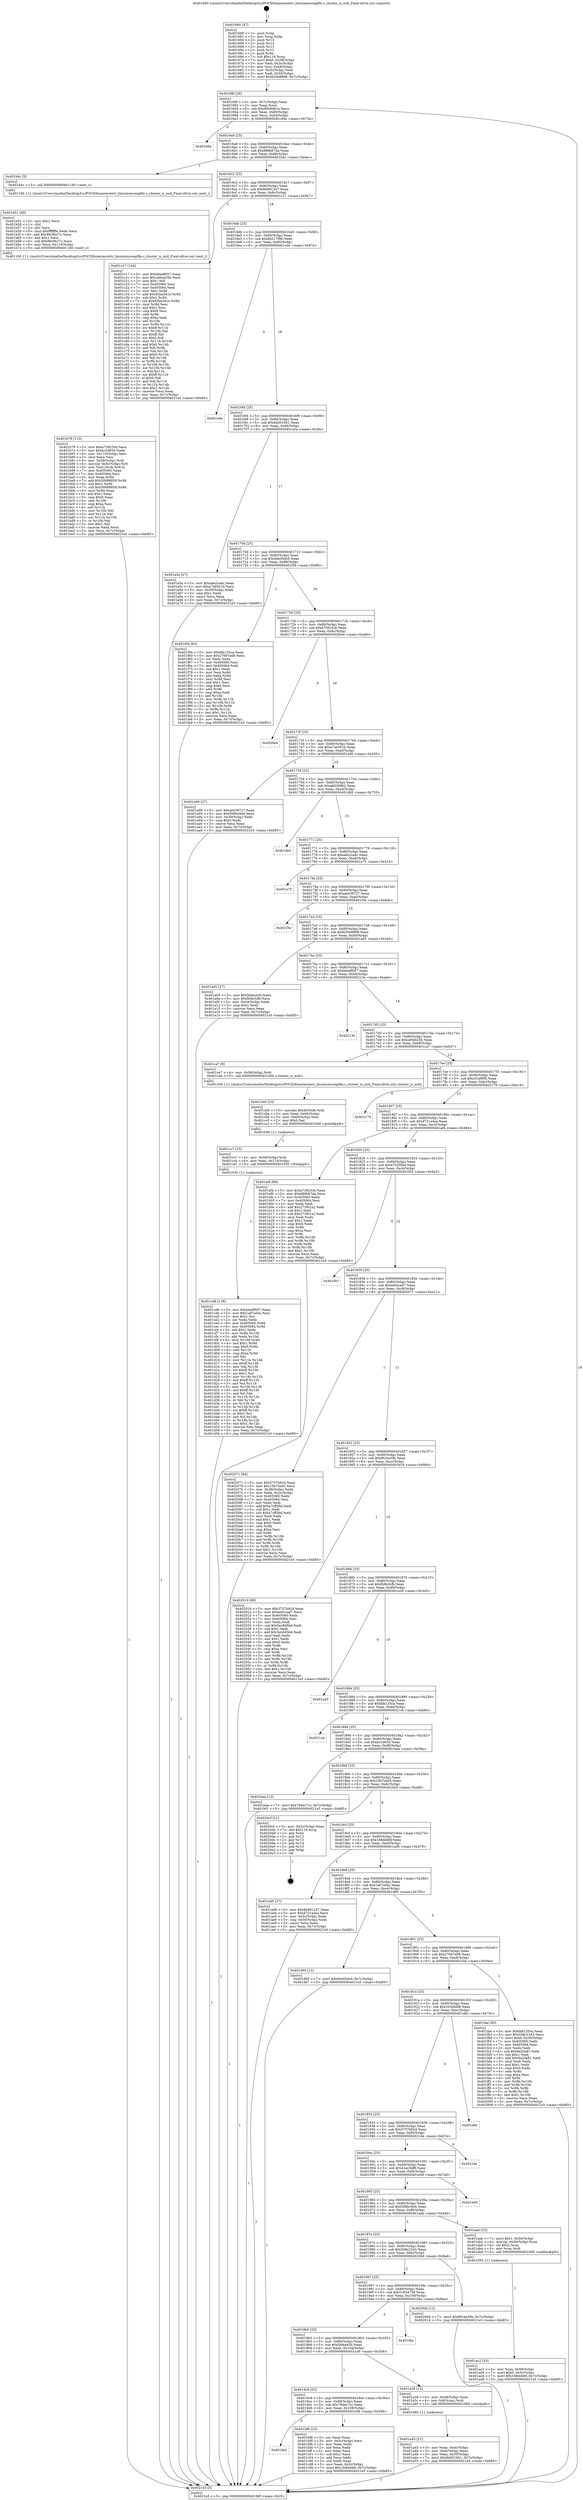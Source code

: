 digraph "0x401660" {
  label = "0x401660 (/mnt/c/Users/mathe/Desktop/tcc/POCII/binaries/extr_linuxmmswapfile.c_cluster_is_null_Final-ollvm.out::main(0))"
  labelloc = "t"
  node[shape=record]

  Entry [label="",width=0.3,height=0.3,shape=circle,fillcolor=black,style=filled]
  "0x40168f" [label="{
     0x40168f [26]\l
     | [instrs]\l
     &nbsp;&nbsp;0x40168f \<+3\>: mov -0x7c(%rbp),%eax\l
     &nbsp;&nbsp;0x401692 \<+2\>: mov %eax,%ecx\l
     &nbsp;&nbsp;0x401694 \<+6\>: sub $0x8069d61e,%ecx\l
     &nbsp;&nbsp;0x40169a \<+3\>: mov %eax,-0x80(%rbp)\l
     &nbsp;&nbsp;0x40169d \<+6\>: mov %ecx,-0x84(%rbp)\l
     &nbsp;&nbsp;0x4016a3 \<+6\>: je 0000000000401d9a \<main+0x73a\>\l
  }"]
  "0x401d9a" [label="{
     0x401d9a\l
  }", style=dashed]
  "0x4016a9" [label="{
     0x4016a9 [25]\l
     | [instrs]\l
     &nbsp;&nbsp;0x4016a9 \<+5\>: jmp 00000000004016ae \<main+0x4e\>\l
     &nbsp;&nbsp;0x4016ae \<+3\>: mov -0x80(%rbp),%eax\l
     &nbsp;&nbsp;0x4016b1 \<+5\>: sub $0x888b67da,%eax\l
     &nbsp;&nbsp;0x4016b6 \<+6\>: mov %eax,-0x88(%rbp)\l
     &nbsp;&nbsp;0x4016bc \<+6\>: je 0000000000401b4c \<main+0x4ec\>\l
  }"]
  Exit [label="",width=0.3,height=0.3,shape=circle,fillcolor=black,style=filled,peripheries=2]
  "0x401b4c" [label="{
     0x401b4c [5]\l
     | [instrs]\l
     &nbsp;&nbsp;0x401b4c \<+5\>: call 0000000000401160 \<next_i\>\l
     | [calls]\l
     &nbsp;&nbsp;0x401160 \{1\} (/mnt/c/Users/mathe/Desktop/tcc/POCII/binaries/extr_linuxmmswapfile.c_cluster_is_null_Final-ollvm.out::next_i)\l
  }"]
  "0x4016c2" [label="{
     0x4016c2 [25]\l
     | [instrs]\l
     &nbsp;&nbsp;0x4016c2 \<+5\>: jmp 00000000004016c7 \<main+0x67\>\l
     &nbsp;&nbsp;0x4016c7 \<+3\>: mov -0x80(%rbp),%eax\l
     &nbsp;&nbsp;0x4016ca \<+5\>: sub $0x8b991247,%eax\l
     &nbsp;&nbsp;0x4016cf \<+6\>: mov %eax,-0x8c(%rbp)\l
     &nbsp;&nbsp;0x4016d5 \<+6\>: je 0000000000401c17 \<main+0x5b7\>\l
  }"]
  "0x401cd6" [label="{
     0x401cd6 [138]\l
     | [instrs]\l
     &nbsp;&nbsp;0x401cd6 \<+5\>: mov $0xbba9f057,%eax\l
     &nbsp;&nbsp;0x401cdb \<+5\>: mov $0x1a87a5ec,%esi\l
     &nbsp;&nbsp;0x401ce0 \<+2\>: mov $0x1,%cl\l
     &nbsp;&nbsp;0x401ce2 \<+2\>: xor %edx,%edx\l
     &nbsp;&nbsp;0x401ce4 \<+8\>: mov 0x405060,%r8d\l
     &nbsp;&nbsp;0x401cec \<+8\>: mov 0x405064,%r9d\l
     &nbsp;&nbsp;0x401cf4 \<+3\>: sub $0x1,%edx\l
     &nbsp;&nbsp;0x401cf7 \<+3\>: mov %r8d,%r10d\l
     &nbsp;&nbsp;0x401cfa \<+3\>: add %edx,%r10d\l
     &nbsp;&nbsp;0x401cfd \<+4\>: imul %r10d,%r8d\l
     &nbsp;&nbsp;0x401d01 \<+4\>: and $0x1,%r8d\l
     &nbsp;&nbsp;0x401d05 \<+4\>: cmp $0x0,%r8d\l
     &nbsp;&nbsp;0x401d09 \<+4\>: sete %r11b\l
     &nbsp;&nbsp;0x401d0d \<+4\>: cmp $0xa,%r9d\l
     &nbsp;&nbsp;0x401d11 \<+3\>: setl %bl\l
     &nbsp;&nbsp;0x401d14 \<+3\>: mov %r11b,%r14b\l
     &nbsp;&nbsp;0x401d17 \<+4\>: xor $0xff,%r14b\l
     &nbsp;&nbsp;0x401d1b \<+3\>: mov %bl,%r15b\l
     &nbsp;&nbsp;0x401d1e \<+4\>: xor $0xff,%r15b\l
     &nbsp;&nbsp;0x401d22 \<+3\>: xor $0x1,%cl\l
     &nbsp;&nbsp;0x401d25 \<+3\>: mov %r14b,%r12b\l
     &nbsp;&nbsp;0x401d28 \<+4\>: and $0xff,%r12b\l
     &nbsp;&nbsp;0x401d2c \<+3\>: and %cl,%r11b\l
     &nbsp;&nbsp;0x401d2f \<+3\>: mov %r15b,%r13b\l
     &nbsp;&nbsp;0x401d32 \<+4\>: and $0xff,%r13b\l
     &nbsp;&nbsp;0x401d36 \<+2\>: and %cl,%bl\l
     &nbsp;&nbsp;0x401d38 \<+3\>: or %r11b,%r12b\l
     &nbsp;&nbsp;0x401d3b \<+3\>: or %bl,%r13b\l
     &nbsp;&nbsp;0x401d3e \<+3\>: xor %r13b,%r12b\l
     &nbsp;&nbsp;0x401d41 \<+3\>: or %r15b,%r14b\l
     &nbsp;&nbsp;0x401d44 \<+4\>: xor $0xff,%r14b\l
     &nbsp;&nbsp;0x401d48 \<+3\>: or $0x1,%cl\l
     &nbsp;&nbsp;0x401d4b \<+3\>: and %cl,%r14b\l
     &nbsp;&nbsp;0x401d4e \<+3\>: or %r14b,%r12b\l
     &nbsp;&nbsp;0x401d51 \<+4\>: test $0x1,%r12b\l
     &nbsp;&nbsp;0x401d55 \<+3\>: cmovne %esi,%eax\l
     &nbsp;&nbsp;0x401d58 \<+3\>: mov %eax,-0x7c(%rbp)\l
     &nbsp;&nbsp;0x401d5b \<+5\>: jmp 00000000004021e5 \<main+0xb85\>\l
  }"]
  "0x401c17" [label="{
     0x401c17 [144]\l
     | [instrs]\l
     &nbsp;&nbsp;0x401c17 \<+5\>: mov $0xbba9f057,%eax\l
     &nbsp;&nbsp;0x401c1c \<+5\>: mov $0xce6e425b,%ecx\l
     &nbsp;&nbsp;0x401c21 \<+2\>: mov $0x1,%dl\l
     &nbsp;&nbsp;0x401c23 \<+7\>: mov 0x405060,%esi\l
     &nbsp;&nbsp;0x401c2a \<+7\>: mov 0x405064,%edi\l
     &nbsp;&nbsp;0x401c31 \<+3\>: mov %esi,%r8d\l
     &nbsp;&nbsp;0x401c34 \<+7\>: add $0x92ba341e,%r8d\l
     &nbsp;&nbsp;0x401c3b \<+4\>: sub $0x1,%r8d\l
     &nbsp;&nbsp;0x401c3f \<+7\>: sub $0x92ba341e,%r8d\l
     &nbsp;&nbsp;0x401c46 \<+4\>: imul %r8d,%esi\l
     &nbsp;&nbsp;0x401c4a \<+3\>: and $0x1,%esi\l
     &nbsp;&nbsp;0x401c4d \<+3\>: cmp $0x0,%esi\l
     &nbsp;&nbsp;0x401c50 \<+4\>: sete %r9b\l
     &nbsp;&nbsp;0x401c54 \<+3\>: cmp $0xa,%edi\l
     &nbsp;&nbsp;0x401c57 \<+4\>: setl %r10b\l
     &nbsp;&nbsp;0x401c5b \<+3\>: mov %r9b,%r11b\l
     &nbsp;&nbsp;0x401c5e \<+4\>: xor $0xff,%r11b\l
     &nbsp;&nbsp;0x401c62 \<+3\>: mov %r10b,%bl\l
     &nbsp;&nbsp;0x401c65 \<+3\>: xor $0xff,%bl\l
     &nbsp;&nbsp;0x401c68 \<+3\>: xor $0x0,%dl\l
     &nbsp;&nbsp;0x401c6b \<+3\>: mov %r11b,%r14b\l
     &nbsp;&nbsp;0x401c6e \<+4\>: and $0x0,%r14b\l
     &nbsp;&nbsp;0x401c72 \<+3\>: and %dl,%r9b\l
     &nbsp;&nbsp;0x401c75 \<+3\>: mov %bl,%r15b\l
     &nbsp;&nbsp;0x401c78 \<+4\>: and $0x0,%r15b\l
     &nbsp;&nbsp;0x401c7c \<+3\>: and %dl,%r10b\l
     &nbsp;&nbsp;0x401c7f \<+3\>: or %r9b,%r14b\l
     &nbsp;&nbsp;0x401c82 \<+3\>: or %r10b,%r15b\l
     &nbsp;&nbsp;0x401c85 \<+3\>: xor %r15b,%r14b\l
     &nbsp;&nbsp;0x401c88 \<+3\>: or %bl,%r11b\l
     &nbsp;&nbsp;0x401c8b \<+4\>: xor $0xff,%r11b\l
     &nbsp;&nbsp;0x401c8f \<+3\>: or $0x0,%dl\l
     &nbsp;&nbsp;0x401c92 \<+3\>: and %dl,%r11b\l
     &nbsp;&nbsp;0x401c95 \<+3\>: or %r11b,%r14b\l
     &nbsp;&nbsp;0x401c98 \<+4\>: test $0x1,%r14b\l
     &nbsp;&nbsp;0x401c9c \<+3\>: cmovne %ecx,%eax\l
     &nbsp;&nbsp;0x401c9f \<+3\>: mov %eax,-0x7c(%rbp)\l
     &nbsp;&nbsp;0x401ca2 \<+5\>: jmp 00000000004021e5 \<main+0xb85\>\l
  }"]
  "0x4016db" [label="{
     0x4016db [25]\l
     | [instrs]\l
     &nbsp;&nbsp;0x4016db \<+5\>: jmp 00000000004016e0 \<main+0x80\>\l
     &nbsp;&nbsp;0x4016e0 \<+3\>: mov -0x80(%rbp),%eax\l
     &nbsp;&nbsp;0x4016e3 \<+5\>: sub $0x8d217f9b,%eax\l
     &nbsp;&nbsp;0x4016e8 \<+6\>: mov %eax,-0x90(%rbp)\l
     &nbsp;&nbsp;0x4016ee \<+6\>: je 0000000000401ede \<main+0x87e\>\l
  }"]
  "0x401cc7" [label="{
     0x401cc7 [15]\l
     | [instrs]\l
     &nbsp;&nbsp;0x401cc7 \<+4\>: mov -0x58(%rbp),%rdi\l
     &nbsp;&nbsp;0x401ccb \<+6\>: mov %eax,-0x114(%rbp)\l
     &nbsp;&nbsp;0x401cd1 \<+5\>: call 0000000000401030 \<free@plt\>\l
     | [calls]\l
     &nbsp;&nbsp;0x401030 \{1\} (unknown)\l
  }"]
  "0x401ede" [label="{
     0x401ede\l
  }", style=dashed]
  "0x4016f4" [label="{
     0x4016f4 [25]\l
     | [instrs]\l
     &nbsp;&nbsp;0x4016f4 \<+5\>: jmp 00000000004016f9 \<main+0x99\>\l
     &nbsp;&nbsp;0x4016f9 \<+3\>: mov -0x80(%rbp),%eax\l
     &nbsp;&nbsp;0x4016fc \<+5\>: sub $0x8dd516b1,%eax\l
     &nbsp;&nbsp;0x401701 \<+6\>: mov %eax,-0x94(%rbp)\l
     &nbsp;&nbsp;0x401707 \<+6\>: je 0000000000401a5a \<main+0x3fa\>\l
  }"]
  "0x401cb0" [label="{
     0x401cb0 [23]\l
     | [instrs]\l
     &nbsp;&nbsp;0x401cb0 \<+10\>: movabs $0x4030d6,%rdi\l
     &nbsp;&nbsp;0x401cba \<+3\>: mov %eax,-0x60(%rbp)\l
     &nbsp;&nbsp;0x401cbd \<+3\>: mov -0x60(%rbp),%esi\l
     &nbsp;&nbsp;0x401cc0 \<+2\>: mov $0x0,%al\l
     &nbsp;&nbsp;0x401cc2 \<+5\>: call 0000000000401040 \<printf@plt\>\l
     | [calls]\l
     &nbsp;&nbsp;0x401040 \{1\} (unknown)\l
  }"]
  "0x401a5a" [label="{
     0x401a5a [27]\l
     | [instrs]\l
     &nbsp;&nbsp;0x401a5a \<+5\>: mov $0xabe2ca4c,%eax\l
     &nbsp;&nbsp;0x401a5f \<+5\>: mov $0xa7a9301b,%ecx\l
     &nbsp;&nbsp;0x401a64 \<+3\>: mov -0x30(%rbp),%edx\l
     &nbsp;&nbsp;0x401a67 \<+3\>: cmp $0x1,%edx\l
     &nbsp;&nbsp;0x401a6a \<+3\>: cmovl %ecx,%eax\l
     &nbsp;&nbsp;0x401a6d \<+3\>: mov %eax,-0x7c(%rbp)\l
     &nbsp;&nbsp;0x401a70 \<+5\>: jmp 00000000004021e5 \<main+0xb85\>\l
  }"]
  "0x40170d" [label="{
     0x40170d [25]\l
     | [instrs]\l
     &nbsp;&nbsp;0x40170d \<+5\>: jmp 0000000000401712 \<main+0xb2\>\l
     &nbsp;&nbsp;0x401712 \<+3\>: mov -0x80(%rbp),%eax\l
     &nbsp;&nbsp;0x401715 \<+5\>: sub $0x9de05dc6,%eax\l
     &nbsp;&nbsp;0x40171a \<+6\>: mov %eax,-0x98(%rbp)\l
     &nbsp;&nbsp;0x401720 \<+6\>: je 0000000000401f5b \<main+0x8fb\>\l
  }"]
  "0x4019e2" [label="{
     0x4019e2\l
  }", style=dashed]
  "0x401f5b" [label="{
     0x401f5b [83]\l
     | [instrs]\l
     &nbsp;&nbsp;0x401f5b \<+5\>: mov $0xfdb135ca,%eax\l
     &nbsp;&nbsp;0x401f60 \<+5\>: mov $0x27697a08,%ecx\l
     &nbsp;&nbsp;0x401f65 \<+2\>: xor %edx,%edx\l
     &nbsp;&nbsp;0x401f67 \<+7\>: mov 0x405060,%esi\l
     &nbsp;&nbsp;0x401f6e \<+7\>: mov 0x405064,%edi\l
     &nbsp;&nbsp;0x401f75 \<+3\>: sub $0x1,%edx\l
     &nbsp;&nbsp;0x401f78 \<+3\>: mov %esi,%r8d\l
     &nbsp;&nbsp;0x401f7b \<+3\>: add %edx,%r8d\l
     &nbsp;&nbsp;0x401f7e \<+4\>: imul %r8d,%esi\l
     &nbsp;&nbsp;0x401f82 \<+3\>: and $0x1,%esi\l
     &nbsp;&nbsp;0x401f85 \<+3\>: cmp $0x0,%esi\l
     &nbsp;&nbsp;0x401f88 \<+4\>: sete %r9b\l
     &nbsp;&nbsp;0x401f8c \<+3\>: cmp $0xa,%edi\l
     &nbsp;&nbsp;0x401f8f \<+4\>: setl %r10b\l
     &nbsp;&nbsp;0x401f93 \<+3\>: mov %r9b,%r11b\l
     &nbsp;&nbsp;0x401f96 \<+3\>: and %r10b,%r11b\l
     &nbsp;&nbsp;0x401f99 \<+3\>: xor %r10b,%r9b\l
     &nbsp;&nbsp;0x401f9c \<+3\>: or %r9b,%r11b\l
     &nbsp;&nbsp;0x401f9f \<+4\>: test $0x1,%r11b\l
     &nbsp;&nbsp;0x401fa3 \<+3\>: cmovne %ecx,%eax\l
     &nbsp;&nbsp;0x401fa6 \<+3\>: mov %eax,-0x7c(%rbp)\l
     &nbsp;&nbsp;0x401fa9 \<+5\>: jmp 00000000004021e5 \<main+0xb85\>\l
  }"]
  "0x401726" [label="{
     0x401726 [25]\l
     | [instrs]\l
     &nbsp;&nbsp;0x401726 \<+5\>: jmp 000000000040172b \<main+0xcb\>\l
     &nbsp;&nbsp;0x40172b \<+3\>: mov -0x80(%rbp),%eax\l
     &nbsp;&nbsp;0x40172e \<+5\>: sub $0xa73923cb,%eax\l
     &nbsp;&nbsp;0x401733 \<+6\>: mov %eax,-0x9c(%rbp)\l
     &nbsp;&nbsp;0x401739 \<+6\>: je 00000000004020e4 \<main+0xa84\>\l
  }"]
  "0x401bf6" [label="{
     0x401bf6 [33]\l
     | [instrs]\l
     &nbsp;&nbsp;0x401bf6 \<+2\>: xor %eax,%eax\l
     &nbsp;&nbsp;0x401bf8 \<+3\>: mov -0x5c(%rbp),%ecx\l
     &nbsp;&nbsp;0x401bfb \<+2\>: mov %eax,%edx\l
     &nbsp;&nbsp;0x401bfd \<+2\>: sub %ecx,%edx\l
     &nbsp;&nbsp;0x401bff \<+2\>: mov %eax,%ecx\l
     &nbsp;&nbsp;0x401c01 \<+3\>: sub $0x1,%ecx\l
     &nbsp;&nbsp;0x401c04 \<+2\>: add %ecx,%edx\l
     &nbsp;&nbsp;0x401c06 \<+2\>: sub %edx,%eax\l
     &nbsp;&nbsp;0x401c08 \<+3\>: mov %eax,-0x5c(%rbp)\l
     &nbsp;&nbsp;0x401c0b \<+7\>: movl $0x168dd46f,-0x7c(%rbp)\l
     &nbsp;&nbsp;0x401c12 \<+5\>: jmp 00000000004021e5 \<main+0xb85\>\l
  }"]
  "0x4020e4" [label="{
     0x4020e4\l
  }", style=dashed]
  "0x40173f" [label="{
     0x40173f [25]\l
     | [instrs]\l
     &nbsp;&nbsp;0x40173f \<+5\>: jmp 0000000000401744 \<main+0xe4\>\l
     &nbsp;&nbsp;0x401744 \<+3\>: mov -0x80(%rbp),%eax\l
     &nbsp;&nbsp;0x401747 \<+5\>: sub $0xa7a9301b,%eax\l
     &nbsp;&nbsp;0x40174c \<+6\>: mov %eax,-0xa0(%rbp)\l
     &nbsp;&nbsp;0x401752 \<+6\>: je 0000000000401a90 \<main+0x430\>\l
  }"]
  "0x401b79" [label="{
     0x401b79 [113]\l
     | [instrs]\l
     &nbsp;&nbsp;0x401b79 \<+5\>: mov $0xa73923cb,%ecx\l
     &nbsp;&nbsp;0x401b7e \<+5\>: mov $0xbc2d65d,%edx\l
     &nbsp;&nbsp;0x401b83 \<+6\>: mov -0x110(%rbp),%esi\l
     &nbsp;&nbsp;0x401b89 \<+3\>: imul %eax,%esi\l
     &nbsp;&nbsp;0x401b8c \<+4\>: mov -0x58(%rbp),%rdi\l
     &nbsp;&nbsp;0x401b90 \<+4\>: movslq -0x5c(%rbp),%r8\l
     &nbsp;&nbsp;0x401b94 \<+4\>: mov %esi,(%rdi,%r8,4)\l
     &nbsp;&nbsp;0x401b98 \<+7\>: mov 0x405060,%eax\l
     &nbsp;&nbsp;0x401b9f \<+7\>: mov 0x405064,%esi\l
     &nbsp;&nbsp;0x401ba6 \<+3\>: mov %eax,%r9d\l
     &nbsp;&nbsp;0x401ba9 \<+7\>: add $0x50088858,%r9d\l
     &nbsp;&nbsp;0x401bb0 \<+4\>: sub $0x1,%r9d\l
     &nbsp;&nbsp;0x401bb4 \<+7\>: sub $0x50088858,%r9d\l
     &nbsp;&nbsp;0x401bbb \<+4\>: imul %r9d,%eax\l
     &nbsp;&nbsp;0x401bbf \<+3\>: and $0x1,%eax\l
     &nbsp;&nbsp;0x401bc2 \<+3\>: cmp $0x0,%eax\l
     &nbsp;&nbsp;0x401bc5 \<+4\>: sete %r10b\l
     &nbsp;&nbsp;0x401bc9 \<+3\>: cmp $0xa,%esi\l
     &nbsp;&nbsp;0x401bcc \<+4\>: setl %r11b\l
     &nbsp;&nbsp;0x401bd0 \<+3\>: mov %r10b,%bl\l
     &nbsp;&nbsp;0x401bd3 \<+3\>: and %r11b,%bl\l
     &nbsp;&nbsp;0x401bd6 \<+3\>: xor %r11b,%r10b\l
     &nbsp;&nbsp;0x401bd9 \<+3\>: or %r10b,%bl\l
     &nbsp;&nbsp;0x401bdc \<+3\>: test $0x1,%bl\l
     &nbsp;&nbsp;0x401bdf \<+3\>: cmovne %edx,%ecx\l
     &nbsp;&nbsp;0x401be2 \<+3\>: mov %ecx,-0x7c(%rbp)\l
     &nbsp;&nbsp;0x401be5 \<+5\>: jmp 00000000004021e5 \<main+0xb85\>\l
  }"]
  "0x401a90" [label="{
     0x401a90 [27]\l
     | [instrs]\l
     &nbsp;&nbsp;0x401a90 \<+5\>: mov $0xae439727,%eax\l
     &nbsp;&nbsp;0x401a95 \<+5\>: mov $0x508bc9d4,%ecx\l
     &nbsp;&nbsp;0x401a9a \<+3\>: mov -0x30(%rbp),%edx\l
     &nbsp;&nbsp;0x401a9d \<+3\>: cmp $0x0,%edx\l
     &nbsp;&nbsp;0x401aa0 \<+3\>: cmove %ecx,%eax\l
     &nbsp;&nbsp;0x401aa3 \<+3\>: mov %eax,-0x7c(%rbp)\l
     &nbsp;&nbsp;0x401aa6 \<+5\>: jmp 00000000004021e5 \<main+0xb85\>\l
  }"]
  "0x401758" [label="{
     0x401758 [25]\l
     | [instrs]\l
     &nbsp;&nbsp;0x401758 \<+5\>: jmp 000000000040175d \<main+0xfd\>\l
     &nbsp;&nbsp;0x40175d \<+3\>: mov -0x80(%rbp),%eax\l
     &nbsp;&nbsp;0x401760 \<+5\>: sub $0xab6369b2,%eax\l
     &nbsp;&nbsp;0x401765 \<+6\>: mov %eax,-0xa4(%rbp)\l
     &nbsp;&nbsp;0x40176b \<+6\>: je 0000000000401db5 \<main+0x755\>\l
  }"]
  "0x401b51" [label="{
     0x401b51 [40]\l
     | [instrs]\l
     &nbsp;&nbsp;0x401b51 \<+5\>: mov $0x2,%ecx\l
     &nbsp;&nbsp;0x401b56 \<+1\>: cltd\l
     &nbsp;&nbsp;0x401b57 \<+2\>: idiv %ecx\l
     &nbsp;&nbsp;0x401b59 \<+6\>: imul $0xfffffffe,%edx,%ecx\l
     &nbsp;&nbsp;0x401b5f \<+6\>: add $0x99c9b27c,%ecx\l
     &nbsp;&nbsp;0x401b65 \<+3\>: add $0x1,%ecx\l
     &nbsp;&nbsp;0x401b68 \<+6\>: sub $0x99c9b27c,%ecx\l
     &nbsp;&nbsp;0x401b6e \<+6\>: mov %ecx,-0x110(%rbp)\l
     &nbsp;&nbsp;0x401b74 \<+5\>: call 0000000000401160 \<next_i\>\l
     | [calls]\l
     &nbsp;&nbsp;0x401160 \{1\} (/mnt/c/Users/mathe/Desktop/tcc/POCII/binaries/extr_linuxmmswapfile.c_cluster_is_null_Final-ollvm.out::next_i)\l
  }"]
  "0x401db5" [label="{
     0x401db5\l
  }", style=dashed]
  "0x401771" [label="{
     0x401771 [25]\l
     | [instrs]\l
     &nbsp;&nbsp;0x401771 \<+5\>: jmp 0000000000401776 \<main+0x116\>\l
     &nbsp;&nbsp;0x401776 \<+3\>: mov -0x80(%rbp),%eax\l
     &nbsp;&nbsp;0x401779 \<+5\>: sub $0xabe2ca4c,%eax\l
     &nbsp;&nbsp;0x40177e \<+6\>: mov %eax,-0xa8(%rbp)\l
     &nbsp;&nbsp;0x401784 \<+6\>: je 0000000000401a75 \<main+0x415\>\l
  }"]
  "0x401ac2" [label="{
     0x401ac2 [23]\l
     | [instrs]\l
     &nbsp;&nbsp;0x401ac2 \<+4\>: mov %rax,-0x58(%rbp)\l
     &nbsp;&nbsp;0x401ac6 \<+7\>: movl $0x0,-0x5c(%rbp)\l
     &nbsp;&nbsp;0x401acd \<+7\>: movl $0x168dd46f,-0x7c(%rbp)\l
     &nbsp;&nbsp;0x401ad4 \<+5\>: jmp 00000000004021e5 \<main+0xb85\>\l
  }"]
  "0x401a75" [label="{
     0x401a75\l
  }", style=dashed]
  "0x40178a" [label="{
     0x40178a [25]\l
     | [instrs]\l
     &nbsp;&nbsp;0x40178a \<+5\>: jmp 000000000040178f \<main+0x12f\>\l
     &nbsp;&nbsp;0x40178f \<+3\>: mov -0x80(%rbp),%eax\l
     &nbsp;&nbsp;0x401792 \<+5\>: sub $0xae439727,%eax\l
     &nbsp;&nbsp;0x401797 \<+6\>: mov %eax,-0xac(%rbp)\l
     &nbsp;&nbsp;0x40179d \<+6\>: je 0000000000401f3e \<main+0x8de\>\l
  }"]
  "0x401a45" [label="{
     0x401a45 [21]\l
     | [instrs]\l
     &nbsp;&nbsp;0x401a45 \<+3\>: mov %eax,-0x4c(%rbp)\l
     &nbsp;&nbsp;0x401a48 \<+3\>: mov -0x4c(%rbp),%eax\l
     &nbsp;&nbsp;0x401a4b \<+3\>: mov %eax,-0x30(%rbp)\l
     &nbsp;&nbsp;0x401a4e \<+7\>: movl $0x8dd516b1,-0x7c(%rbp)\l
     &nbsp;&nbsp;0x401a55 \<+5\>: jmp 00000000004021e5 \<main+0xb85\>\l
  }"]
  "0x401f3e" [label="{
     0x401f3e\l
  }", style=dashed]
  "0x4017a3" [label="{
     0x4017a3 [25]\l
     | [instrs]\l
     &nbsp;&nbsp;0x4017a3 \<+5\>: jmp 00000000004017a8 \<main+0x148\>\l
     &nbsp;&nbsp;0x4017a8 \<+3\>: mov -0x80(%rbp),%eax\l
     &nbsp;&nbsp;0x4017ab \<+5\>: sub $0xb20e8898,%eax\l
     &nbsp;&nbsp;0x4017b0 \<+6\>: mov %eax,-0xb0(%rbp)\l
     &nbsp;&nbsp;0x4017b6 \<+6\>: je 0000000000401a05 \<main+0x3a5\>\l
  }"]
  "0x4019c9" [label="{
     0x4019c9 [25]\l
     | [instrs]\l
     &nbsp;&nbsp;0x4019c9 \<+5\>: jmp 00000000004019ce \<main+0x36e\>\l
     &nbsp;&nbsp;0x4019ce \<+3\>: mov -0x80(%rbp),%eax\l
     &nbsp;&nbsp;0x4019d1 \<+5\>: sub $0x79dec7cc,%eax\l
     &nbsp;&nbsp;0x4019d6 \<+6\>: mov %eax,-0x108(%rbp)\l
     &nbsp;&nbsp;0x4019dc \<+6\>: je 0000000000401bf6 \<main+0x596\>\l
  }"]
  "0x401a05" [label="{
     0x401a05 [27]\l
     | [instrs]\l
     &nbsp;&nbsp;0x401a05 \<+5\>: mov $0x5bfea430,%eax\l
     &nbsp;&nbsp;0x401a0a \<+5\>: mov $0xfb9b3cfb,%ecx\l
     &nbsp;&nbsp;0x401a0f \<+3\>: mov -0x34(%rbp),%edx\l
     &nbsp;&nbsp;0x401a12 \<+3\>: cmp $0x2,%edx\l
     &nbsp;&nbsp;0x401a15 \<+3\>: cmovne %ecx,%eax\l
     &nbsp;&nbsp;0x401a18 \<+3\>: mov %eax,-0x7c(%rbp)\l
     &nbsp;&nbsp;0x401a1b \<+5\>: jmp 00000000004021e5 \<main+0xb85\>\l
  }"]
  "0x4017bc" [label="{
     0x4017bc [25]\l
     | [instrs]\l
     &nbsp;&nbsp;0x4017bc \<+5\>: jmp 00000000004017c1 \<main+0x161\>\l
     &nbsp;&nbsp;0x4017c1 \<+3\>: mov -0x80(%rbp),%eax\l
     &nbsp;&nbsp;0x4017c4 \<+5\>: sub $0xbba9f057,%eax\l
     &nbsp;&nbsp;0x4017c9 \<+6\>: mov %eax,-0xb4(%rbp)\l
     &nbsp;&nbsp;0x4017cf \<+6\>: je 000000000040213e \<main+0xade\>\l
  }"]
  "0x4021e5" [label="{
     0x4021e5 [5]\l
     | [instrs]\l
     &nbsp;&nbsp;0x4021e5 \<+5\>: jmp 000000000040168f \<main+0x2f\>\l
  }"]
  "0x401660" [label="{
     0x401660 [47]\l
     | [instrs]\l
     &nbsp;&nbsp;0x401660 \<+1\>: push %rbp\l
     &nbsp;&nbsp;0x401661 \<+3\>: mov %rsp,%rbp\l
     &nbsp;&nbsp;0x401664 \<+2\>: push %r15\l
     &nbsp;&nbsp;0x401666 \<+2\>: push %r14\l
     &nbsp;&nbsp;0x401668 \<+2\>: push %r13\l
     &nbsp;&nbsp;0x40166a \<+2\>: push %r12\l
     &nbsp;&nbsp;0x40166c \<+1\>: push %rbx\l
     &nbsp;&nbsp;0x40166d \<+7\>: sub $0x118,%rsp\l
     &nbsp;&nbsp;0x401674 \<+7\>: movl $0x0,-0x38(%rbp)\l
     &nbsp;&nbsp;0x40167b \<+3\>: mov %edi,-0x3c(%rbp)\l
     &nbsp;&nbsp;0x40167e \<+4\>: mov %rsi,-0x48(%rbp)\l
     &nbsp;&nbsp;0x401682 \<+3\>: mov -0x3c(%rbp),%edi\l
     &nbsp;&nbsp;0x401685 \<+3\>: mov %edi,-0x34(%rbp)\l
     &nbsp;&nbsp;0x401688 \<+7\>: movl $0xb20e8898,-0x7c(%rbp)\l
  }"]
  "0x401a38" [label="{
     0x401a38 [13]\l
     | [instrs]\l
     &nbsp;&nbsp;0x401a38 \<+4\>: mov -0x48(%rbp),%rax\l
     &nbsp;&nbsp;0x401a3c \<+4\>: mov 0x8(%rax),%rdi\l
     &nbsp;&nbsp;0x401a40 \<+5\>: call 0000000000401060 \<atoi@plt\>\l
     | [calls]\l
     &nbsp;&nbsp;0x401060 \{1\} (unknown)\l
  }"]
  "0x40213e" [label="{
     0x40213e\l
  }", style=dashed]
  "0x4017d5" [label="{
     0x4017d5 [25]\l
     | [instrs]\l
     &nbsp;&nbsp;0x4017d5 \<+5\>: jmp 00000000004017da \<main+0x17a\>\l
     &nbsp;&nbsp;0x4017da \<+3\>: mov -0x80(%rbp),%eax\l
     &nbsp;&nbsp;0x4017dd \<+5\>: sub $0xce6e425b,%eax\l
     &nbsp;&nbsp;0x4017e2 \<+6\>: mov %eax,-0xb8(%rbp)\l
     &nbsp;&nbsp;0x4017e8 \<+6\>: je 0000000000401ca7 \<main+0x647\>\l
  }"]
  "0x4019b0" [label="{
     0x4019b0 [25]\l
     | [instrs]\l
     &nbsp;&nbsp;0x4019b0 \<+5\>: jmp 00000000004019b5 \<main+0x355\>\l
     &nbsp;&nbsp;0x4019b5 \<+3\>: mov -0x80(%rbp),%eax\l
     &nbsp;&nbsp;0x4019b8 \<+5\>: sub $0x5bfea430,%eax\l
     &nbsp;&nbsp;0x4019bd \<+6\>: mov %eax,-0x104(%rbp)\l
     &nbsp;&nbsp;0x4019c3 \<+6\>: je 0000000000401a38 \<main+0x3d8\>\l
  }"]
  "0x401ca7" [label="{
     0x401ca7 [9]\l
     | [instrs]\l
     &nbsp;&nbsp;0x401ca7 \<+4\>: mov -0x58(%rbp),%rdi\l
     &nbsp;&nbsp;0x401cab \<+5\>: call 0000000000401450 \<cluster_is_null\>\l
     | [calls]\l
     &nbsp;&nbsp;0x401450 \{1\} (/mnt/c/Users/mathe/Desktop/tcc/POCII/binaries/extr_linuxmmswapfile.c_cluster_is_null_Final-ollvm.out::cluster_is_null)\l
  }"]
  "0x4017ee" [label="{
     0x4017ee [25]\l
     | [instrs]\l
     &nbsp;&nbsp;0x4017ee \<+5\>: jmp 00000000004017f3 \<main+0x193\>\l
     &nbsp;&nbsp;0x4017f3 \<+3\>: mov -0x80(%rbp),%eax\l
     &nbsp;&nbsp;0x4017f6 \<+5\>: sub $0xcf1a9f08,%eax\l
     &nbsp;&nbsp;0x4017fb \<+6\>: mov %eax,-0xbc(%rbp)\l
     &nbsp;&nbsp;0x401801 \<+6\>: je 0000000000402179 \<main+0xb19\>\l
  }"]
  "0x401f4a" [label="{
     0x401f4a\l
  }", style=dashed]
  "0x402179" [label="{
     0x402179\l
  }", style=dashed]
  "0x401807" [label="{
     0x401807 [25]\l
     | [instrs]\l
     &nbsp;&nbsp;0x401807 \<+5\>: jmp 000000000040180c \<main+0x1ac\>\l
     &nbsp;&nbsp;0x40180c \<+3\>: mov -0x80(%rbp),%eax\l
     &nbsp;&nbsp;0x40180f \<+5\>: sub $0xd721a4ea,%eax\l
     &nbsp;&nbsp;0x401814 \<+6\>: mov %eax,-0xc0(%rbp)\l
     &nbsp;&nbsp;0x40181a \<+6\>: je 0000000000401af4 \<main+0x494\>\l
  }"]
  "0x401997" [label="{
     0x401997 [25]\l
     | [instrs]\l
     &nbsp;&nbsp;0x401997 \<+5\>: jmp 000000000040199c \<main+0x33c\>\l
     &nbsp;&nbsp;0x40199c \<+3\>: mov -0x80(%rbp),%eax\l
     &nbsp;&nbsp;0x40199f \<+5\>: sub $0x51834739,%eax\l
     &nbsp;&nbsp;0x4019a4 \<+6\>: mov %eax,-0x100(%rbp)\l
     &nbsp;&nbsp;0x4019aa \<+6\>: je 0000000000401f4a \<main+0x8ea\>\l
  }"]
  "0x401af4" [label="{
     0x401af4 [88]\l
     | [instrs]\l
     &nbsp;&nbsp;0x401af4 \<+5\>: mov $0xa73923cb,%eax\l
     &nbsp;&nbsp;0x401af9 \<+5\>: mov $0x888b67da,%ecx\l
     &nbsp;&nbsp;0x401afe \<+7\>: mov 0x405060,%edx\l
     &nbsp;&nbsp;0x401b05 \<+7\>: mov 0x405064,%esi\l
     &nbsp;&nbsp;0x401b0c \<+2\>: mov %edx,%edi\l
     &nbsp;&nbsp;0x401b0e \<+6\>: add $0x273f01a2,%edi\l
     &nbsp;&nbsp;0x401b14 \<+3\>: sub $0x1,%edi\l
     &nbsp;&nbsp;0x401b17 \<+6\>: sub $0x273f01a2,%edi\l
     &nbsp;&nbsp;0x401b1d \<+3\>: imul %edi,%edx\l
     &nbsp;&nbsp;0x401b20 \<+3\>: and $0x1,%edx\l
     &nbsp;&nbsp;0x401b23 \<+3\>: cmp $0x0,%edx\l
     &nbsp;&nbsp;0x401b26 \<+4\>: sete %r8b\l
     &nbsp;&nbsp;0x401b2a \<+3\>: cmp $0xa,%esi\l
     &nbsp;&nbsp;0x401b2d \<+4\>: setl %r9b\l
     &nbsp;&nbsp;0x401b31 \<+3\>: mov %r8b,%r10b\l
     &nbsp;&nbsp;0x401b34 \<+3\>: and %r9b,%r10b\l
     &nbsp;&nbsp;0x401b37 \<+3\>: xor %r9b,%r8b\l
     &nbsp;&nbsp;0x401b3a \<+3\>: or %r8b,%r10b\l
     &nbsp;&nbsp;0x401b3d \<+4\>: test $0x1,%r10b\l
     &nbsp;&nbsp;0x401b41 \<+3\>: cmovne %ecx,%eax\l
     &nbsp;&nbsp;0x401b44 \<+3\>: mov %eax,-0x7c(%rbp)\l
     &nbsp;&nbsp;0x401b47 \<+5\>: jmp 00000000004021e5 \<main+0xb85\>\l
  }"]
  "0x401820" [label="{
     0x401820 [25]\l
     | [instrs]\l
     &nbsp;&nbsp;0x401820 \<+5\>: jmp 0000000000401825 \<main+0x1c5\>\l
     &nbsp;&nbsp;0x401825 \<+3\>: mov -0x80(%rbp),%eax\l
     &nbsp;&nbsp;0x401828 \<+5\>: sub $0xe752f5bd,%eax\l
     &nbsp;&nbsp;0x40182d \<+6\>: mov %eax,-0xc4(%rbp)\l
     &nbsp;&nbsp;0x401833 \<+6\>: je 0000000000401f03 \<main+0x8a3\>\l
  }"]
  "0x40200d" [label="{
     0x40200d [12]\l
     | [instrs]\l
     &nbsp;&nbsp;0x40200d \<+7\>: movl $0xf916a30b,-0x7c(%rbp)\l
     &nbsp;&nbsp;0x402014 \<+5\>: jmp 00000000004021e5 \<main+0xb85\>\l
  }"]
  "0x401f03" [label="{
     0x401f03\l
  }", style=dashed]
  "0x401839" [label="{
     0x401839 [25]\l
     | [instrs]\l
     &nbsp;&nbsp;0x401839 \<+5\>: jmp 000000000040183e \<main+0x1de\>\l
     &nbsp;&nbsp;0x40183e \<+3\>: mov -0x80(%rbp),%eax\l
     &nbsp;&nbsp;0x401841 \<+5\>: sub $0xee0ccad7,%eax\l
     &nbsp;&nbsp;0x401846 \<+6\>: mov %eax,-0xc8(%rbp)\l
     &nbsp;&nbsp;0x40184c \<+6\>: je 0000000000402071 \<main+0xa11\>\l
  }"]
  "0x40197e" [label="{
     0x40197e [25]\l
     | [instrs]\l
     &nbsp;&nbsp;0x40197e \<+5\>: jmp 0000000000401983 \<main+0x323\>\l
     &nbsp;&nbsp;0x401983 \<+3\>: mov -0x80(%rbp),%eax\l
     &nbsp;&nbsp;0x401986 \<+5\>: sub $0x508c2343,%eax\l
     &nbsp;&nbsp;0x40198b \<+6\>: mov %eax,-0xfc(%rbp)\l
     &nbsp;&nbsp;0x401991 \<+6\>: je 000000000040200d \<main+0x9ad\>\l
  }"]
  "0x402071" [label="{
     0x402071 [94]\l
     | [instrs]\l
     &nbsp;&nbsp;0x402071 \<+5\>: mov $0x3757b92d,%eax\l
     &nbsp;&nbsp;0x402076 \<+5\>: mov $0x10b7cbb5,%ecx\l
     &nbsp;&nbsp;0x40207b \<+3\>: mov -0x38(%rbp),%edx\l
     &nbsp;&nbsp;0x40207e \<+3\>: mov %edx,-0x2c(%rbp)\l
     &nbsp;&nbsp;0x402081 \<+7\>: mov 0x405060,%edx\l
     &nbsp;&nbsp;0x402088 \<+7\>: mov 0x405064,%esi\l
     &nbsp;&nbsp;0x40208f \<+2\>: mov %edx,%edi\l
     &nbsp;&nbsp;0x402091 \<+6\>: add $0xa7cff39d,%edi\l
     &nbsp;&nbsp;0x402097 \<+3\>: sub $0x1,%edi\l
     &nbsp;&nbsp;0x40209a \<+6\>: sub $0xa7cff39d,%edi\l
     &nbsp;&nbsp;0x4020a0 \<+3\>: imul %edi,%edx\l
     &nbsp;&nbsp;0x4020a3 \<+3\>: and $0x1,%edx\l
     &nbsp;&nbsp;0x4020a6 \<+3\>: cmp $0x0,%edx\l
     &nbsp;&nbsp;0x4020a9 \<+4\>: sete %r8b\l
     &nbsp;&nbsp;0x4020ad \<+3\>: cmp $0xa,%esi\l
     &nbsp;&nbsp;0x4020b0 \<+4\>: setl %r9b\l
     &nbsp;&nbsp;0x4020b4 \<+3\>: mov %r8b,%r10b\l
     &nbsp;&nbsp;0x4020b7 \<+3\>: and %r9b,%r10b\l
     &nbsp;&nbsp;0x4020ba \<+3\>: xor %r9b,%r8b\l
     &nbsp;&nbsp;0x4020bd \<+3\>: or %r8b,%r10b\l
     &nbsp;&nbsp;0x4020c0 \<+4\>: test $0x1,%r10b\l
     &nbsp;&nbsp;0x4020c4 \<+3\>: cmovne %ecx,%eax\l
     &nbsp;&nbsp;0x4020c7 \<+3\>: mov %eax,-0x7c(%rbp)\l
     &nbsp;&nbsp;0x4020ca \<+5\>: jmp 00000000004021e5 \<main+0xb85\>\l
  }"]
  "0x401852" [label="{
     0x401852 [25]\l
     | [instrs]\l
     &nbsp;&nbsp;0x401852 \<+5\>: jmp 0000000000401857 \<main+0x1f7\>\l
     &nbsp;&nbsp;0x401857 \<+3\>: mov -0x80(%rbp),%eax\l
     &nbsp;&nbsp;0x40185a \<+5\>: sub $0xf916a30b,%eax\l
     &nbsp;&nbsp;0x40185f \<+6\>: mov %eax,-0xcc(%rbp)\l
     &nbsp;&nbsp;0x401865 \<+6\>: je 0000000000402019 \<main+0x9b9\>\l
  }"]
  "0x401aab" [label="{
     0x401aab [23]\l
     | [instrs]\l
     &nbsp;&nbsp;0x401aab \<+7\>: movl $0x1,-0x50(%rbp)\l
     &nbsp;&nbsp;0x401ab2 \<+4\>: movslq -0x50(%rbp),%rax\l
     &nbsp;&nbsp;0x401ab6 \<+4\>: shl $0x2,%rax\l
     &nbsp;&nbsp;0x401aba \<+3\>: mov %rax,%rdi\l
     &nbsp;&nbsp;0x401abd \<+5\>: call 0000000000401050 \<malloc@plt\>\l
     | [calls]\l
     &nbsp;&nbsp;0x401050 \{1\} (unknown)\l
  }"]
  "0x402019" [label="{
     0x402019 [88]\l
     | [instrs]\l
     &nbsp;&nbsp;0x402019 \<+5\>: mov $0x3757b92d,%eax\l
     &nbsp;&nbsp;0x40201e \<+5\>: mov $0xee0ccad7,%ecx\l
     &nbsp;&nbsp;0x402023 \<+7\>: mov 0x405060,%edx\l
     &nbsp;&nbsp;0x40202a \<+7\>: mov 0x405064,%esi\l
     &nbsp;&nbsp;0x402031 \<+2\>: mov %edx,%edi\l
     &nbsp;&nbsp;0x402033 \<+6\>: sub $0x5ec8d5bd,%edi\l
     &nbsp;&nbsp;0x402039 \<+3\>: sub $0x1,%edi\l
     &nbsp;&nbsp;0x40203c \<+6\>: add $0x5ec8d5bd,%edi\l
     &nbsp;&nbsp;0x402042 \<+3\>: imul %edi,%edx\l
     &nbsp;&nbsp;0x402045 \<+3\>: and $0x1,%edx\l
     &nbsp;&nbsp;0x402048 \<+3\>: cmp $0x0,%edx\l
     &nbsp;&nbsp;0x40204b \<+4\>: sete %r8b\l
     &nbsp;&nbsp;0x40204f \<+3\>: cmp $0xa,%esi\l
     &nbsp;&nbsp;0x402052 \<+4\>: setl %r9b\l
     &nbsp;&nbsp;0x402056 \<+3\>: mov %r8b,%r10b\l
     &nbsp;&nbsp;0x402059 \<+3\>: and %r9b,%r10b\l
     &nbsp;&nbsp;0x40205c \<+3\>: xor %r9b,%r8b\l
     &nbsp;&nbsp;0x40205f \<+3\>: or %r8b,%r10b\l
     &nbsp;&nbsp;0x402062 \<+4\>: test $0x1,%r10b\l
     &nbsp;&nbsp;0x402066 \<+3\>: cmovne %ecx,%eax\l
     &nbsp;&nbsp;0x402069 \<+3\>: mov %eax,-0x7c(%rbp)\l
     &nbsp;&nbsp;0x40206c \<+5\>: jmp 00000000004021e5 \<main+0xb85\>\l
  }"]
  "0x40186b" [label="{
     0x40186b [25]\l
     | [instrs]\l
     &nbsp;&nbsp;0x40186b \<+5\>: jmp 0000000000401870 \<main+0x210\>\l
     &nbsp;&nbsp;0x401870 \<+3\>: mov -0x80(%rbp),%eax\l
     &nbsp;&nbsp;0x401873 \<+5\>: sub $0xfb9b3cfb,%eax\l
     &nbsp;&nbsp;0x401878 \<+6\>: mov %eax,-0xd0(%rbp)\l
     &nbsp;&nbsp;0x40187e \<+6\>: je 0000000000401a20 \<main+0x3c0\>\l
  }"]
  "0x401965" [label="{
     0x401965 [25]\l
     | [instrs]\l
     &nbsp;&nbsp;0x401965 \<+5\>: jmp 000000000040196a \<main+0x30a\>\l
     &nbsp;&nbsp;0x40196a \<+3\>: mov -0x80(%rbp),%eax\l
     &nbsp;&nbsp;0x40196d \<+5\>: sub $0x508bc9d4,%eax\l
     &nbsp;&nbsp;0x401972 \<+6\>: mov %eax,-0xf8(%rbp)\l
     &nbsp;&nbsp;0x401978 \<+6\>: je 0000000000401aab \<main+0x44b\>\l
  }"]
  "0x401a20" [label="{
     0x401a20\l
  }", style=dashed]
  "0x401884" [label="{
     0x401884 [25]\l
     | [instrs]\l
     &nbsp;&nbsp;0x401884 \<+5\>: jmp 0000000000401889 \<main+0x229\>\l
     &nbsp;&nbsp;0x401889 \<+3\>: mov -0x80(%rbp),%eax\l
     &nbsp;&nbsp;0x40188c \<+5\>: sub $0xfdb135ca,%eax\l
     &nbsp;&nbsp;0x401891 \<+6\>: mov %eax,-0xd4(%rbp)\l
     &nbsp;&nbsp;0x401897 \<+6\>: je 00000000004021cb \<main+0xb6b\>\l
  }"]
  "0x401e0d" [label="{
     0x401e0d\l
  }", style=dashed]
  "0x4021cb" [label="{
     0x4021cb\l
  }", style=dashed]
  "0x40189d" [label="{
     0x40189d [25]\l
     | [instrs]\l
     &nbsp;&nbsp;0x40189d \<+5\>: jmp 00000000004018a2 \<main+0x242\>\l
     &nbsp;&nbsp;0x4018a2 \<+3\>: mov -0x80(%rbp),%eax\l
     &nbsp;&nbsp;0x4018a5 \<+5\>: sub $0xbc2d65d,%eax\l
     &nbsp;&nbsp;0x4018aa \<+6\>: mov %eax,-0xd8(%rbp)\l
     &nbsp;&nbsp;0x4018b0 \<+6\>: je 0000000000401bea \<main+0x58a\>\l
  }"]
  "0x40194c" [label="{
     0x40194c [25]\l
     | [instrs]\l
     &nbsp;&nbsp;0x40194c \<+5\>: jmp 0000000000401951 \<main+0x2f1\>\l
     &nbsp;&nbsp;0x401951 \<+3\>: mov -0x80(%rbp),%eax\l
     &nbsp;&nbsp;0x401954 \<+5\>: sub $0x41ec5df8,%eax\l
     &nbsp;&nbsp;0x401959 \<+6\>: mov %eax,-0xf4(%rbp)\l
     &nbsp;&nbsp;0x40195f \<+6\>: je 0000000000401e0d \<main+0x7ad\>\l
  }"]
  "0x401bea" [label="{
     0x401bea [12]\l
     | [instrs]\l
     &nbsp;&nbsp;0x401bea \<+7\>: movl $0x79dec7cc,-0x7c(%rbp)\l
     &nbsp;&nbsp;0x401bf1 \<+5\>: jmp 00000000004021e5 \<main+0xb85\>\l
  }"]
  "0x4018b6" [label="{
     0x4018b6 [25]\l
     | [instrs]\l
     &nbsp;&nbsp;0x4018b6 \<+5\>: jmp 00000000004018bb \<main+0x25b\>\l
     &nbsp;&nbsp;0x4018bb \<+3\>: mov -0x80(%rbp),%eax\l
     &nbsp;&nbsp;0x4018be \<+5\>: sub $0x10b7cbb5,%eax\l
     &nbsp;&nbsp;0x4018c3 \<+6\>: mov %eax,-0xdc(%rbp)\l
     &nbsp;&nbsp;0x4018c9 \<+6\>: je 00000000004020cf \<main+0xa6f\>\l
  }"]
  "0x4021de" [label="{
     0x4021de\l
  }", style=dashed]
  "0x4020cf" [label="{
     0x4020cf [21]\l
     | [instrs]\l
     &nbsp;&nbsp;0x4020cf \<+3\>: mov -0x2c(%rbp),%eax\l
     &nbsp;&nbsp;0x4020d2 \<+7\>: add $0x118,%rsp\l
     &nbsp;&nbsp;0x4020d9 \<+1\>: pop %rbx\l
     &nbsp;&nbsp;0x4020da \<+2\>: pop %r12\l
     &nbsp;&nbsp;0x4020dc \<+2\>: pop %r13\l
     &nbsp;&nbsp;0x4020de \<+2\>: pop %r14\l
     &nbsp;&nbsp;0x4020e0 \<+2\>: pop %r15\l
     &nbsp;&nbsp;0x4020e2 \<+1\>: pop %rbp\l
     &nbsp;&nbsp;0x4020e3 \<+1\>: ret\l
  }"]
  "0x4018cf" [label="{
     0x4018cf [25]\l
     | [instrs]\l
     &nbsp;&nbsp;0x4018cf \<+5\>: jmp 00000000004018d4 \<main+0x274\>\l
     &nbsp;&nbsp;0x4018d4 \<+3\>: mov -0x80(%rbp),%eax\l
     &nbsp;&nbsp;0x4018d7 \<+5\>: sub $0x168dd46f,%eax\l
     &nbsp;&nbsp;0x4018dc \<+6\>: mov %eax,-0xe0(%rbp)\l
     &nbsp;&nbsp;0x4018e2 \<+6\>: je 0000000000401ad9 \<main+0x479\>\l
  }"]
  "0x401933" [label="{
     0x401933 [25]\l
     | [instrs]\l
     &nbsp;&nbsp;0x401933 \<+5\>: jmp 0000000000401938 \<main+0x2d8\>\l
     &nbsp;&nbsp;0x401938 \<+3\>: mov -0x80(%rbp),%eax\l
     &nbsp;&nbsp;0x40193b \<+5\>: sub $0x3757b92d,%eax\l
     &nbsp;&nbsp;0x401940 \<+6\>: mov %eax,-0xf0(%rbp)\l
     &nbsp;&nbsp;0x401946 \<+6\>: je 00000000004021de \<main+0xb7e\>\l
  }"]
  "0x401ad9" [label="{
     0x401ad9 [27]\l
     | [instrs]\l
     &nbsp;&nbsp;0x401ad9 \<+5\>: mov $0x8b991247,%eax\l
     &nbsp;&nbsp;0x401ade \<+5\>: mov $0xd721a4ea,%ecx\l
     &nbsp;&nbsp;0x401ae3 \<+3\>: mov -0x5c(%rbp),%edx\l
     &nbsp;&nbsp;0x401ae6 \<+3\>: cmp -0x50(%rbp),%edx\l
     &nbsp;&nbsp;0x401ae9 \<+3\>: cmovl %ecx,%eax\l
     &nbsp;&nbsp;0x401aec \<+3\>: mov %eax,-0x7c(%rbp)\l
     &nbsp;&nbsp;0x401aef \<+5\>: jmp 00000000004021e5 \<main+0xb85\>\l
  }"]
  "0x4018e8" [label="{
     0x4018e8 [25]\l
     | [instrs]\l
     &nbsp;&nbsp;0x4018e8 \<+5\>: jmp 00000000004018ed \<main+0x28d\>\l
     &nbsp;&nbsp;0x4018ed \<+3\>: mov -0x80(%rbp),%eax\l
     &nbsp;&nbsp;0x4018f0 \<+5\>: sub $0x1a87a5ec,%eax\l
     &nbsp;&nbsp;0x4018f5 \<+6\>: mov %eax,-0xe4(%rbp)\l
     &nbsp;&nbsp;0x4018fb \<+6\>: je 0000000000401d60 \<main+0x700\>\l
  }"]
  "0x401d6c" [label="{
     0x401d6c\l
  }", style=dashed]
  "0x401d60" [label="{
     0x401d60 [12]\l
     | [instrs]\l
     &nbsp;&nbsp;0x401d60 \<+7\>: movl $0x9de05dc6,-0x7c(%rbp)\l
     &nbsp;&nbsp;0x401d67 \<+5\>: jmp 00000000004021e5 \<main+0xb85\>\l
  }"]
  "0x401901" [label="{
     0x401901 [25]\l
     | [instrs]\l
     &nbsp;&nbsp;0x401901 \<+5\>: jmp 0000000000401906 \<main+0x2a6\>\l
     &nbsp;&nbsp;0x401906 \<+3\>: mov -0x80(%rbp),%eax\l
     &nbsp;&nbsp;0x401909 \<+5\>: sub $0x27697a08,%eax\l
     &nbsp;&nbsp;0x40190e \<+6\>: mov %eax,-0xe8(%rbp)\l
     &nbsp;&nbsp;0x401914 \<+6\>: je 0000000000401fae \<main+0x94e\>\l
  }"]
  "0x40191a" [label="{
     0x40191a [25]\l
     | [instrs]\l
     &nbsp;&nbsp;0x40191a \<+5\>: jmp 000000000040191f \<main+0x2bf\>\l
     &nbsp;&nbsp;0x40191f \<+3\>: mov -0x80(%rbp),%eax\l
     &nbsp;&nbsp;0x401922 \<+5\>: sub $0x320b6fd8,%eax\l
     &nbsp;&nbsp;0x401927 \<+6\>: mov %eax,-0xec(%rbp)\l
     &nbsp;&nbsp;0x40192d \<+6\>: je 0000000000401d6c \<main+0x70c\>\l
  }"]
  "0x401fae" [label="{
     0x401fae [95]\l
     | [instrs]\l
     &nbsp;&nbsp;0x401fae \<+5\>: mov $0xfdb135ca,%eax\l
     &nbsp;&nbsp;0x401fb3 \<+5\>: mov $0x508c2343,%ecx\l
     &nbsp;&nbsp;0x401fb8 \<+7\>: movl $0x0,-0x38(%rbp)\l
     &nbsp;&nbsp;0x401fbf \<+7\>: mov 0x405060,%edx\l
     &nbsp;&nbsp;0x401fc6 \<+7\>: mov 0x405064,%esi\l
     &nbsp;&nbsp;0x401fcd \<+2\>: mov %edx,%edi\l
     &nbsp;&nbsp;0x401fcf \<+6\>: sub $0x9a20a81,%edi\l
     &nbsp;&nbsp;0x401fd5 \<+3\>: sub $0x1,%edi\l
     &nbsp;&nbsp;0x401fd8 \<+6\>: add $0x9a20a81,%edi\l
     &nbsp;&nbsp;0x401fde \<+3\>: imul %edi,%edx\l
     &nbsp;&nbsp;0x401fe1 \<+3\>: and $0x1,%edx\l
     &nbsp;&nbsp;0x401fe4 \<+3\>: cmp $0x0,%edx\l
     &nbsp;&nbsp;0x401fe7 \<+4\>: sete %r8b\l
     &nbsp;&nbsp;0x401feb \<+3\>: cmp $0xa,%esi\l
     &nbsp;&nbsp;0x401fee \<+4\>: setl %r9b\l
     &nbsp;&nbsp;0x401ff2 \<+3\>: mov %r8b,%r10b\l
     &nbsp;&nbsp;0x401ff5 \<+3\>: and %r9b,%r10b\l
     &nbsp;&nbsp;0x401ff8 \<+3\>: xor %r9b,%r8b\l
     &nbsp;&nbsp;0x401ffb \<+3\>: or %r8b,%r10b\l
     &nbsp;&nbsp;0x401ffe \<+4\>: test $0x1,%r10b\l
     &nbsp;&nbsp;0x402002 \<+3\>: cmovne %ecx,%eax\l
     &nbsp;&nbsp;0x402005 \<+3\>: mov %eax,-0x7c(%rbp)\l
     &nbsp;&nbsp;0x402008 \<+5\>: jmp 00000000004021e5 \<main+0xb85\>\l
  }"]
  Entry -> "0x401660" [label=" 1"]
  "0x40168f" -> "0x401d9a" [label=" 0"]
  "0x40168f" -> "0x4016a9" [label=" 20"]
  "0x4020cf" -> Exit [label=" 1"]
  "0x4016a9" -> "0x401b4c" [label=" 1"]
  "0x4016a9" -> "0x4016c2" [label=" 19"]
  "0x402071" -> "0x4021e5" [label=" 1"]
  "0x4016c2" -> "0x401c17" [label=" 1"]
  "0x4016c2" -> "0x4016db" [label=" 18"]
  "0x402019" -> "0x4021e5" [label=" 1"]
  "0x4016db" -> "0x401ede" [label=" 0"]
  "0x4016db" -> "0x4016f4" [label=" 18"]
  "0x40200d" -> "0x4021e5" [label=" 1"]
  "0x4016f4" -> "0x401a5a" [label=" 1"]
  "0x4016f4" -> "0x40170d" [label=" 17"]
  "0x401fae" -> "0x4021e5" [label=" 1"]
  "0x40170d" -> "0x401f5b" [label=" 1"]
  "0x40170d" -> "0x401726" [label=" 16"]
  "0x401f5b" -> "0x4021e5" [label=" 1"]
  "0x401726" -> "0x4020e4" [label=" 0"]
  "0x401726" -> "0x40173f" [label=" 16"]
  "0x401d60" -> "0x4021e5" [label=" 1"]
  "0x40173f" -> "0x401a90" [label=" 1"]
  "0x40173f" -> "0x401758" [label=" 15"]
  "0x401cc7" -> "0x401cd6" [label=" 1"]
  "0x401758" -> "0x401db5" [label=" 0"]
  "0x401758" -> "0x401771" [label=" 15"]
  "0x401cb0" -> "0x401cc7" [label=" 1"]
  "0x401771" -> "0x401a75" [label=" 0"]
  "0x401771" -> "0x40178a" [label=" 15"]
  "0x401ca7" -> "0x401cb0" [label=" 1"]
  "0x40178a" -> "0x401f3e" [label=" 0"]
  "0x40178a" -> "0x4017a3" [label=" 15"]
  "0x401c17" -> "0x4021e5" [label=" 1"]
  "0x4017a3" -> "0x401a05" [label=" 1"]
  "0x4017a3" -> "0x4017bc" [label=" 14"]
  "0x401a05" -> "0x4021e5" [label=" 1"]
  "0x401660" -> "0x40168f" [label=" 1"]
  "0x4021e5" -> "0x40168f" [label=" 19"]
  "0x401bf6" -> "0x4021e5" [label=" 1"]
  "0x4017bc" -> "0x40213e" [label=" 0"]
  "0x4017bc" -> "0x4017d5" [label=" 14"]
  "0x4019c9" -> "0x4019e2" [label=" 0"]
  "0x4017d5" -> "0x401ca7" [label=" 1"]
  "0x4017d5" -> "0x4017ee" [label=" 13"]
  "0x401cd6" -> "0x4021e5" [label=" 1"]
  "0x4017ee" -> "0x402179" [label=" 0"]
  "0x4017ee" -> "0x401807" [label=" 13"]
  "0x401bea" -> "0x4021e5" [label=" 1"]
  "0x401807" -> "0x401af4" [label=" 1"]
  "0x401807" -> "0x401820" [label=" 12"]
  "0x401b51" -> "0x401b79" [label=" 1"]
  "0x401820" -> "0x401f03" [label=" 0"]
  "0x401820" -> "0x401839" [label=" 12"]
  "0x401b4c" -> "0x401b51" [label=" 1"]
  "0x401839" -> "0x402071" [label=" 1"]
  "0x401839" -> "0x401852" [label=" 11"]
  "0x401ad9" -> "0x4021e5" [label=" 2"]
  "0x401852" -> "0x402019" [label=" 1"]
  "0x401852" -> "0x40186b" [label=" 10"]
  "0x401ac2" -> "0x4021e5" [label=" 1"]
  "0x40186b" -> "0x401a20" [label=" 0"]
  "0x40186b" -> "0x401884" [label=" 10"]
  "0x401a90" -> "0x4021e5" [label=" 1"]
  "0x401884" -> "0x4021cb" [label=" 0"]
  "0x401884" -> "0x40189d" [label=" 10"]
  "0x401a5a" -> "0x4021e5" [label=" 1"]
  "0x40189d" -> "0x401bea" [label=" 1"]
  "0x40189d" -> "0x4018b6" [label=" 9"]
  "0x401a38" -> "0x401a45" [label=" 1"]
  "0x4018b6" -> "0x4020cf" [label=" 1"]
  "0x4018b6" -> "0x4018cf" [label=" 8"]
  "0x4019b0" -> "0x4019c9" [label=" 1"]
  "0x4018cf" -> "0x401ad9" [label=" 2"]
  "0x4018cf" -> "0x4018e8" [label=" 6"]
  "0x4019c9" -> "0x401bf6" [label=" 1"]
  "0x4018e8" -> "0x401d60" [label=" 1"]
  "0x4018e8" -> "0x401901" [label=" 5"]
  "0x401997" -> "0x4019b0" [label=" 2"]
  "0x401901" -> "0x401fae" [label=" 1"]
  "0x401901" -> "0x40191a" [label=" 4"]
  "0x401997" -> "0x401f4a" [label=" 0"]
  "0x40191a" -> "0x401d6c" [label=" 0"]
  "0x40191a" -> "0x401933" [label=" 4"]
  "0x4019b0" -> "0x401a38" [label=" 1"]
  "0x401933" -> "0x4021de" [label=" 0"]
  "0x401933" -> "0x40194c" [label=" 4"]
  "0x401a45" -> "0x4021e5" [label=" 1"]
  "0x40194c" -> "0x401e0d" [label=" 0"]
  "0x40194c" -> "0x401965" [label=" 4"]
  "0x401aab" -> "0x401ac2" [label=" 1"]
  "0x401965" -> "0x401aab" [label=" 1"]
  "0x401965" -> "0x40197e" [label=" 3"]
  "0x401af4" -> "0x4021e5" [label=" 1"]
  "0x40197e" -> "0x40200d" [label=" 1"]
  "0x40197e" -> "0x401997" [label=" 2"]
  "0x401b79" -> "0x4021e5" [label=" 1"]
}
